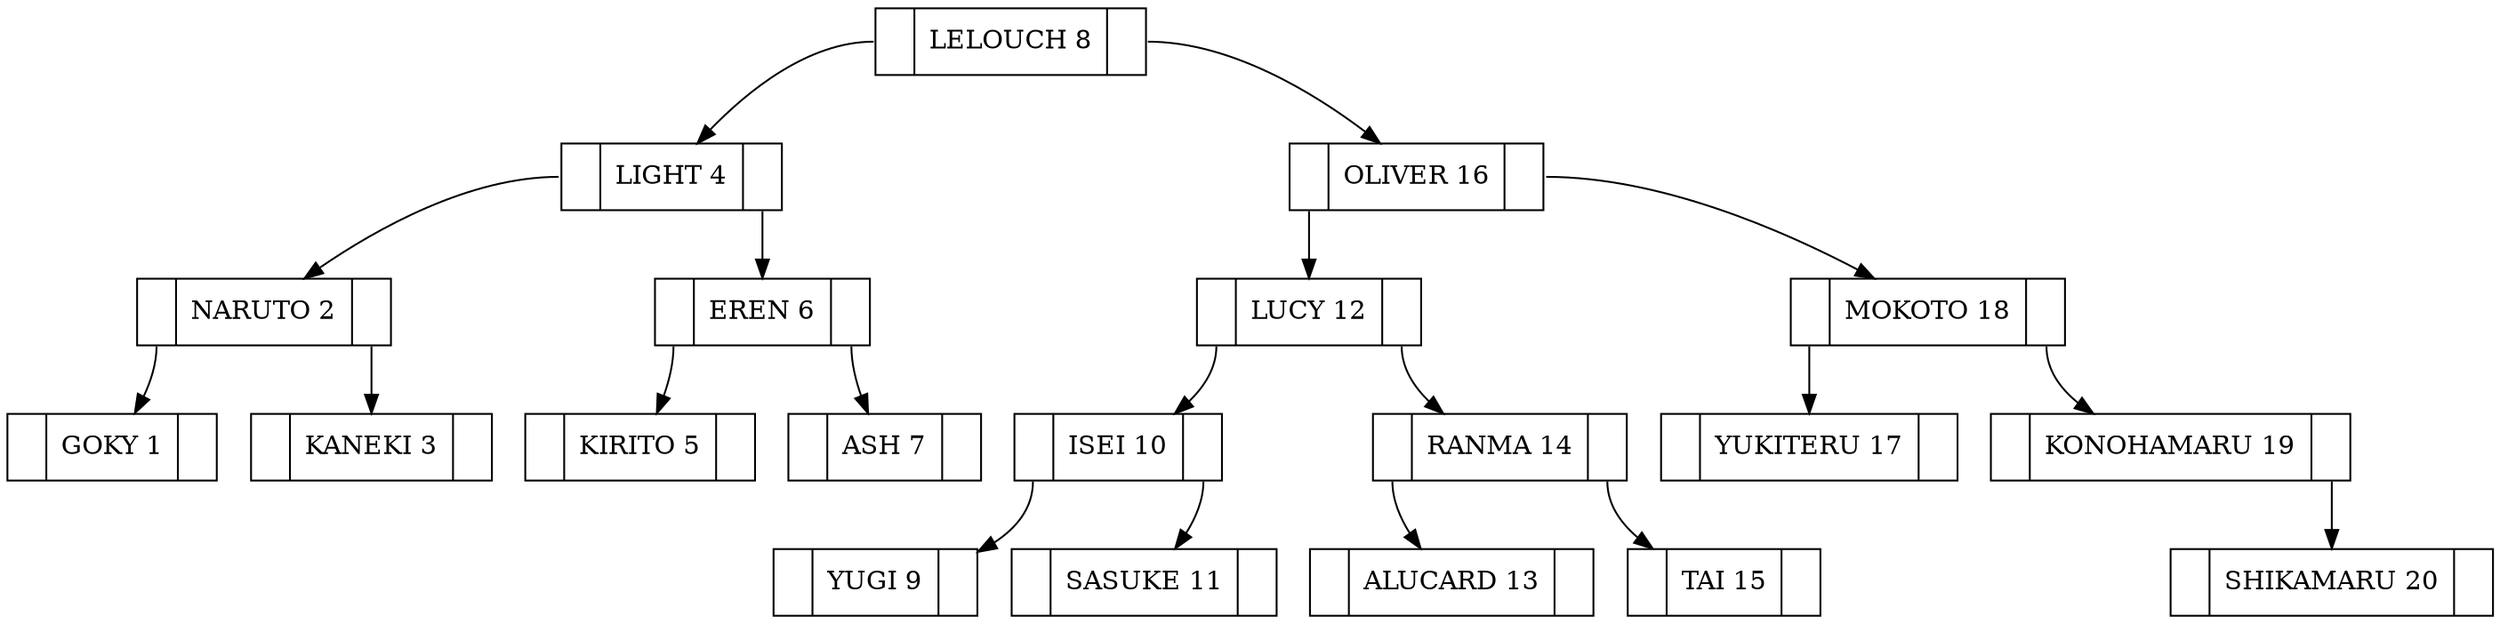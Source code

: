 digraph arbolCatedratico
{
	rankdir=TB;
	node [shape=record]

	ndLELOUCH[label="<izq> | LELOUCH 8 | <dch>"];

	ndLELOUCH : izq -> ndLIGHT;

	ndLELOUCH : dch -> ndOLIVER;

	ndLIGHT[label="<izq> | LIGHT 4 | <dch>"];

	ndLIGHT : izq -> ndNARUTO;

	ndLIGHT : dch -> ndEREN;

	ndNARUTO[label="<izq> | NARUTO 2 | <dch>"];

	ndNARUTO : izq -> ndGOKY;

	ndNARUTO : dch -> ndKANEKI;

	ndGOKY[label="<izq> | GOKY 1 | <dch>"];

	ndKANEKI[label="<izq> | KANEKI 3 | <dch>"];

	ndEREN[label="<izq> | EREN 6 | <dch>"];

	ndEREN : izq -> ndKIRITO;

	ndEREN : dch -> ndASH;

	ndKIRITO[label="<izq> | KIRITO 5 | <dch>"];

	ndASH[label="<izq> | ASH 7 | <dch>"];

	ndOLIVER[label="<izq> | OLIVER 16 | <dch>"];

	ndOLIVER : izq -> ndLUCY;

	ndOLIVER : dch -> ndMOKOTO;

	ndLUCY[label="<izq> | LUCY 12 | <dch>"];

	ndLUCY : izq -> ndISEI;

	ndLUCY : dch -> ndRANMA;

	ndISEI[label="<izq> | ISEI 10 | <dch>"];

	ndISEI : izq -> ndYUGI;

	ndISEI : dch -> ndSASUKE;

	ndYUGI[label="<izq> | YUGI 9 | <dch>"];

	ndSASUKE[label="<izq> | SASUKE 11 | <dch>"];

	ndRANMA[label="<izq> | RANMA 14 | <dch>"];

	ndRANMA : izq -> ndALUCARD;

	ndRANMA : dch -> ndTAI;

	ndALUCARD[label="<izq> | ALUCARD 13 | <dch>"];

	ndTAI[label="<izq> | TAI 15 | <dch>"];

	ndMOKOTO[label="<izq> | MOKOTO 18 | <dch>"];

	ndMOKOTO : izq -> ndYUKITERU;

	ndMOKOTO : dch -> ndKONOHAMARU;

	ndYUKITERU[label="<izq> | YUKITERU 17 | <dch>"];

	ndKONOHAMARU[label="<izq> | KONOHAMARU 19 | <dch>"];

	ndKONOHAMARU : dch -> ndSHIKAMARU;

	ndSHIKAMARU[label="<izq> | SHIKAMARU 20 | <dch>"];

}
